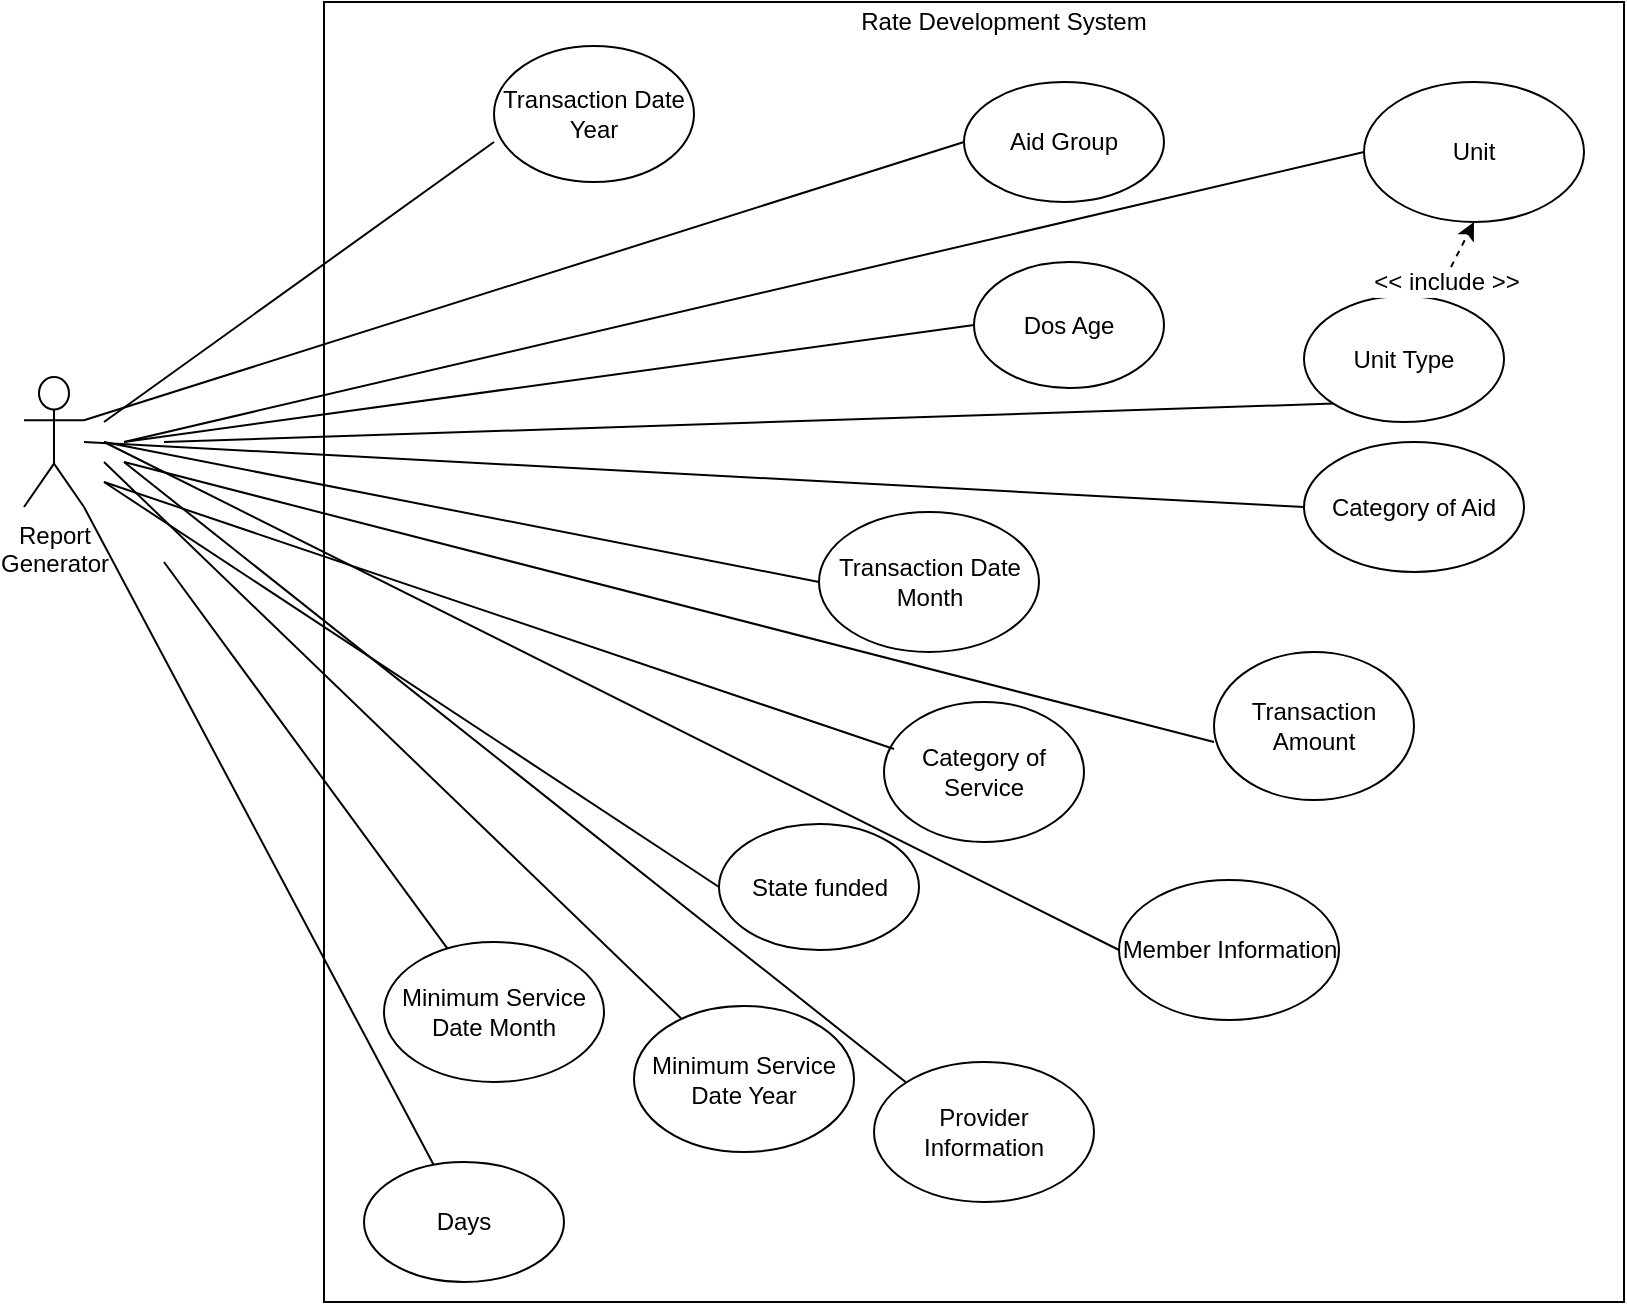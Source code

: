 <mxfile version="10.6.6" type="github"><diagram name="Page-1" id="58cdce13-f638-feb5-8d6f-7d28b1aa9fa0"><mxGraphModel dx="1394" dy="806" grid="1" gridSize="10" guides="1" tooltips="1" connect="1" arrows="1" fold="1" page="1" pageScale="1" pageWidth="1100" pageHeight="850" background="#ffffff" math="0" shadow="0"><root><mxCell id="0"/><mxCell id="1" parent="0"/><mxCell id="d-hsaiZ8g-ONhvZN-5Sk-1" value="" style="whiteSpace=wrap;html=1;aspect=fixed;" parent="1" vertex="1"><mxGeometry x="230" y="140" width="650" height="650" as="geometry"/></mxCell><mxCell id="d-hsaiZ8g-ONhvZN-5Sk-2" value="Report &lt;br&gt;Generator&lt;br&gt;&lt;br&gt;" style="shape=umlActor;verticalLabelPosition=bottom;labelBackgroundColor=#ffffff;verticalAlign=top;html=1;outlineConnect=0;" parent="1" vertex="1"><mxGeometry x="80" y="327.5" width="30" height="65" as="geometry"/></mxCell><mxCell id="bxQIzE6sDBddUkr3MF1H-3" value="Rate Development System" style="text;html=1;strokeColor=none;fillColor=none;align=center;verticalAlign=middle;whiteSpace=wrap;rounded=0;" vertex="1" parent="1"><mxGeometry x="450" y="140" width="240" height="20" as="geometry"/></mxCell><mxCell id="bxQIzE6sDBddUkr3MF1H-5" value="Transaction Date Year" style="ellipse;whiteSpace=wrap;html=1;" vertex="1" parent="1"><mxGeometry x="315" y="162" width="100" height="68" as="geometry"/></mxCell><mxCell id="bxQIzE6sDBddUkr3MF1H-6" value="Category of Aid" style="ellipse;whiteSpace=wrap;html=1;" vertex="1" parent="1"><mxGeometry x="720" y="360" width="110" height="65" as="geometry"/></mxCell><mxCell id="bxQIzE6sDBddUkr3MF1H-7" value="Transaction Amount" style="ellipse;whiteSpace=wrap;html=1;" vertex="1" parent="1"><mxGeometry x="675" y="465" width="100" height="74" as="geometry"/></mxCell><mxCell id="bxQIzE6sDBddUkr3MF1H-8" value="Transaction Date Month" style="ellipse;whiteSpace=wrap;html=1;" vertex="1" parent="1"><mxGeometry x="477.5" y="395" width="110" height="70" as="geometry"/></mxCell><mxCell id="bxQIzE6sDBddUkr3MF1H-9" value="Minimum Service Date Year&lt;br&gt;" style="ellipse;whiteSpace=wrap;html=1;" vertex="1" parent="1"><mxGeometry x="385" y="642" width="110" height="73" as="geometry"/></mxCell><mxCell id="bxQIzE6sDBddUkr3MF1H-10" value="Minimum Service Date Month" style="ellipse;whiteSpace=wrap;html=1;" vertex="1" parent="1"><mxGeometry x="260" y="610" width="110" height="70" as="geometry"/></mxCell><mxCell id="bxQIzE6sDBddUkr3MF1H-11" value="Aid Group" style="ellipse;whiteSpace=wrap;html=1;" vertex="1" parent="1"><mxGeometry x="550" y="180" width="100" height="60" as="geometry"/></mxCell><mxCell id="bxQIzE6sDBddUkr3MF1H-12" value="Dos Age" style="ellipse;whiteSpace=wrap;html=1;" vertex="1" parent="1"><mxGeometry x="555" y="270" width="95" height="63" as="geometry"/></mxCell><mxCell id="bxQIzE6sDBddUkr3MF1H-13" value="Category of Service" style="ellipse;whiteSpace=wrap;html=1;" vertex="1" parent="1"><mxGeometry x="510" y="490" width="100" height="70" as="geometry"/></mxCell><mxCell id="bxQIzE6sDBddUkr3MF1H-14" value="State funded" style="ellipse;whiteSpace=wrap;html=1;" vertex="1" parent="1"><mxGeometry x="427.5" y="551" width="100" height="63" as="geometry"/></mxCell><mxCell id="bxQIzE6sDBddUkr3MF1H-15" value="Unit Type" style="ellipse;whiteSpace=wrap;html=1;" vertex="1" parent="1"><mxGeometry x="720" y="287" width="100" height="63" as="geometry"/></mxCell><mxCell id="bxQIzE6sDBddUkr3MF1H-16" value="Unit" style="ellipse;whiteSpace=wrap;html=1;" vertex="1" parent="1"><mxGeometry x="750" y="180" width="110" height="70" as="geometry"/></mxCell><mxCell id="bxQIzE6sDBddUkr3MF1H-17" value="Days" style="ellipse;whiteSpace=wrap;html=1;" vertex="1" parent="1"><mxGeometry x="250" y="720" width="100" height="60" as="geometry"/></mxCell><mxCell id="bxQIzE6sDBddUkr3MF1H-18" value="Member Information" style="ellipse;whiteSpace=wrap;html=1;" vertex="1" parent="1"><mxGeometry x="627.5" y="579" width="110" height="70" as="geometry"/></mxCell><mxCell id="bxQIzE6sDBddUkr3MF1H-19" value="Provider Information" style="ellipse;whiteSpace=wrap;html=1;" vertex="1" parent="1"><mxGeometry x="505" y="670" width="110" height="70" as="geometry"/></mxCell><mxCell id="bxQIzE6sDBddUkr3MF1H-22" value="" style="endArrow=none;html=1;entryX=0;entryY=0.706;entryDx=0;entryDy=0;entryPerimeter=0;" edge="1" parent="1" target="bxQIzE6sDBddUkr3MF1H-5"><mxGeometry width="50" height="50" relative="1" as="geometry"><mxPoint x="120" y="350" as="sourcePoint"/><mxPoint x="100" y="810" as="targetPoint"/></mxGeometry></mxCell><mxCell id="bxQIzE6sDBddUkr3MF1H-23" value="" style="endArrow=none;html=1;entryX=0;entryY=0.5;entryDx=0;entryDy=0;" edge="1" parent="1" target="bxQIzE6sDBddUkr3MF1H-8"><mxGeometry width="50" height="50" relative="1" as="geometry"><mxPoint x="120" y="360" as="sourcePoint"/><mxPoint x="100" y="810" as="targetPoint"/></mxGeometry></mxCell><mxCell id="bxQIzE6sDBddUkr3MF1H-24" value="" style="endArrow=none;html=1;" edge="1" parent="1" target="bxQIzE6sDBddUkr3MF1H-9"><mxGeometry width="50" height="50" relative="1" as="geometry"><mxPoint x="120" y="370" as="sourcePoint"/><mxPoint x="100" y="810" as="targetPoint"/></mxGeometry></mxCell><mxCell id="bxQIzE6sDBddUkr3MF1H-25" value="" style="endArrow=none;html=1;" edge="1" parent="1" target="bxQIzE6sDBddUkr3MF1H-10"><mxGeometry width="50" height="50" relative="1" as="geometry"><mxPoint x="150" y="420" as="sourcePoint"/><mxPoint x="100" y="810" as="targetPoint"/></mxGeometry></mxCell><mxCell id="bxQIzE6sDBddUkr3MF1H-26" value="" style="endArrow=none;html=1;entryX=0;entryY=0.5;entryDx=0;entryDy=0;exitX=1;exitY=0.333;exitDx=0;exitDy=0;exitPerimeter=0;" edge="1" parent="1" source="d-hsaiZ8g-ONhvZN-5Sk-2" target="bxQIzE6sDBddUkr3MF1H-11"><mxGeometry width="50" height="50" relative="1" as="geometry"><mxPoint x="160" y="320" as="sourcePoint"/><mxPoint x="100" y="810" as="targetPoint"/></mxGeometry></mxCell><mxCell id="bxQIzE6sDBddUkr3MF1H-27" value="" style="endArrow=classic;html=1;entryX=0.5;entryY=1;entryDx=0;entryDy=0;dashed=1;" edge="1" parent="1" source="bxQIzE6sDBddUkr3MF1H-15" target="bxQIzE6sDBddUkr3MF1H-16"><mxGeometry width="50" height="50" relative="1" as="geometry"><mxPoint x="50" y="860" as="sourcePoint"/><mxPoint x="100" y="810" as="targetPoint"/></mxGeometry></mxCell><mxCell id="bxQIzE6sDBddUkr3MF1H-28" value="&amp;lt;&amp;lt; include &amp;gt;&amp;gt;" style="text;html=1;resizable=0;points=[];align=center;verticalAlign=middle;labelBackgroundColor=#ffffff;" vertex="1" connectable="0" parent="bxQIzE6sDBddUkr3MF1H-27"><mxGeometry x="-0.508" y="-1" relative="1" as="geometry"><mxPoint as="offset"/></mxGeometry></mxCell><mxCell id="bxQIzE6sDBddUkr3MF1H-29" value="" style="endArrow=none;html=1;entryX=0;entryY=0.5;entryDx=0;entryDy=0;rounded=0;" edge="1" parent="1" target="bxQIzE6sDBddUkr3MF1H-12"><mxGeometry width="50" height="50" relative="1" as="geometry"><mxPoint x="130" y="360" as="sourcePoint"/><mxPoint x="100" y="810" as="targetPoint"/></mxGeometry></mxCell><mxCell id="bxQIzE6sDBddUkr3MF1H-30" value="" style="endArrow=none;html=1;entryX=0;entryY=0.5;entryDx=0;entryDy=0;" edge="1" parent="1" target="bxQIzE6sDBddUkr3MF1H-6"><mxGeometry width="50" height="50" relative="1" as="geometry"><mxPoint x="110" y="360" as="sourcePoint"/><mxPoint x="100" y="810" as="targetPoint"/></mxGeometry></mxCell><mxCell id="bxQIzE6sDBddUkr3MF1H-31" value="" style="endArrow=none;html=1;entryX=1;entryY=1;entryDx=0;entryDy=0;entryPerimeter=0;" edge="1" parent="1" source="bxQIzE6sDBddUkr3MF1H-17" target="d-hsaiZ8g-ONhvZN-5Sk-2"><mxGeometry width="50" height="50" relative="1" as="geometry"><mxPoint x="50" y="860" as="sourcePoint"/><mxPoint x="100" y="810" as="targetPoint"/></mxGeometry></mxCell><mxCell id="bxQIzE6sDBddUkr3MF1H-32" value="" style="endArrow=none;html=1;entryX=0;entryY=0.5;entryDx=0;entryDy=0;" edge="1" parent="1" target="bxQIzE6sDBddUkr3MF1H-14"><mxGeometry width="50" height="50" relative="1" as="geometry"><mxPoint x="120" y="380" as="sourcePoint"/><mxPoint x="100" y="810" as="targetPoint"/></mxGeometry></mxCell><mxCell id="bxQIzE6sDBddUkr3MF1H-33" value="" style="endArrow=none;html=1;entryX=0;entryY=1;entryDx=0;entryDy=0;" edge="1" parent="1" target="bxQIzE6sDBddUkr3MF1H-15"><mxGeometry width="50" height="50" relative="1" as="geometry"><mxPoint x="150" y="360" as="sourcePoint"/><mxPoint x="100" y="810" as="targetPoint"/></mxGeometry></mxCell><mxCell id="bxQIzE6sDBddUkr3MF1H-34" value="" style="endArrow=none;html=1;entryX=0.05;entryY=0.336;entryDx=0;entryDy=0;entryPerimeter=0;" edge="1" parent="1" target="bxQIzE6sDBddUkr3MF1H-13"><mxGeometry width="50" height="50" relative="1" as="geometry"><mxPoint x="120" y="380" as="sourcePoint"/><mxPoint x="100" y="810" as="targetPoint"/></mxGeometry></mxCell><mxCell id="bxQIzE6sDBddUkr3MF1H-35" value="" style="endArrow=none;html=1;entryX=0;entryY=0.608;entryDx=0;entryDy=0;entryPerimeter=0;" edge="1" parent="1" target="bxQIzE6sDBddUkr3MF1H-7"><mxGeometry width="50" height="50" relative="1" as="geometry"><mxPoint x="130" y="370" as="sourcePoint"/><mxPoint x="100" y="810" as="targetPoint"/></mxGeometry></mxCell><mxCell id="bxQIzE6sDBddUkr3MF1H-37" value="" style="endArrow=none;html=1;entryX=0;entryY=0.5;entryDx=0;entryDy=0;" edge="1" parent="1" target="bxQIzE6sDBddUkr3MF1H-16"><mxGeometry width="50" height="50" relative="1" as="geometry"><mxPoint x="130" y="360" as="sourcePoint"/><mxPoint x="100" y="810" as="targetPoint"/></mxGeometry></mxCell><mxCell id="bxQIzE6sDBddUkr3MF1H-38" value="" style="endArrow=none;html=1;entryX=0;entryY=0.5;entryDx=0;entryDy=0;" edge="1" parent="1" target="bxQIzE6sDBddUkr3MF1H-18"><mxGeometry width="50" height="50" relative="1" as="geometry"><mxPoint x="120" y="360" as="sourcePoint"/><mxPoint x="100" y="810" as="targetPoint"/></mxGeometry></mxCell><mxCell id="bxQIzE6sDBddUkr3MF1H-39" value="" style="endArrow=none;html=1;entryX=0;entryY=0;entryDx=0;entryDy=0;" edge="1" parent="1" target="bxQIzE6sDBddUkr3MF1H-19"><mxGeometry width="50" height="50" relative="1" as="geometry"><mxPoint x="130" y="370" as="sourcePoint"/><mxPoint x="100" y="810" as="targetPoint"/></mxGeometry></mxCell></root></mxGraphModel></diagram></mxfile>